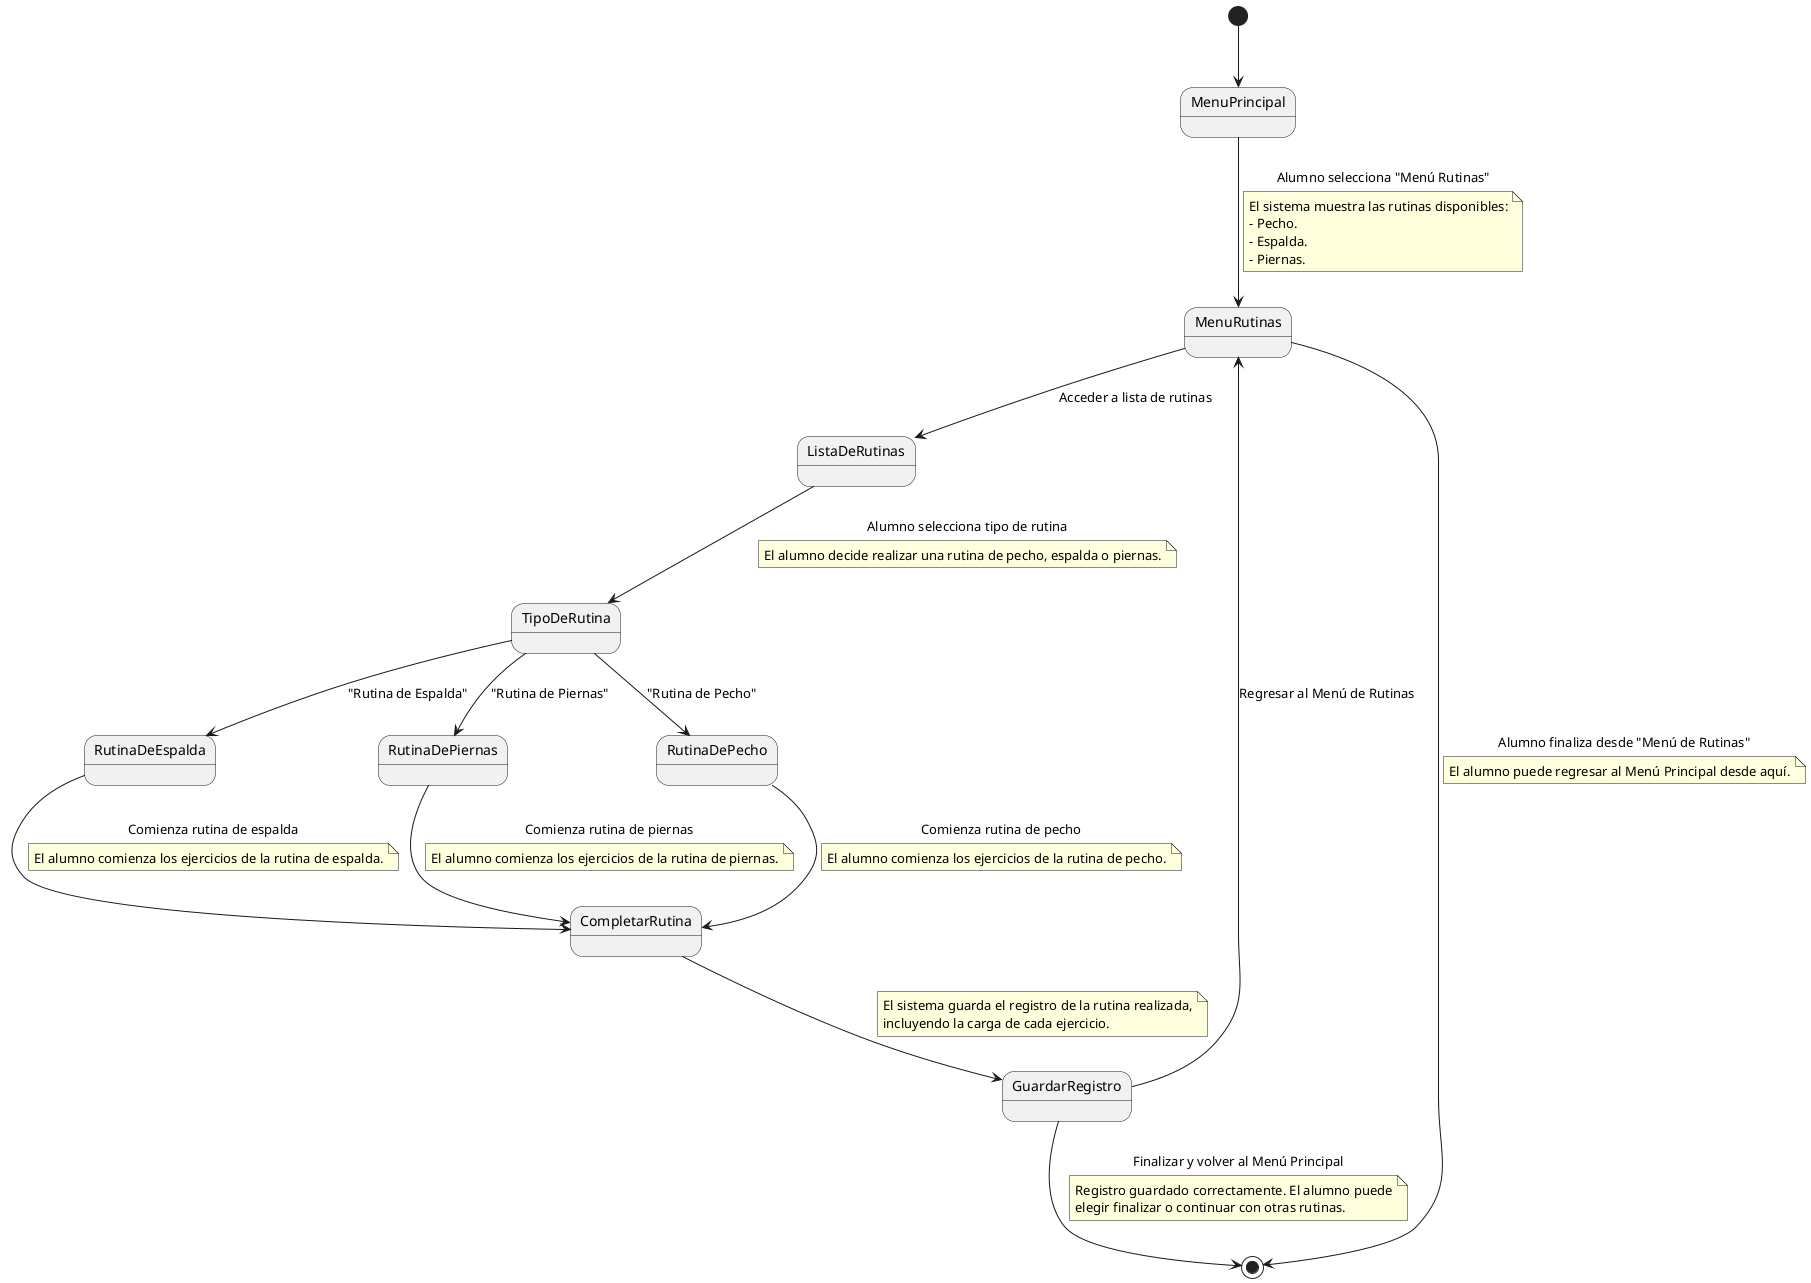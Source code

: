 @startuml

top to bottom direction

[*] --> MenuPrincipal

MenuPrincipal --> MenuRutinas : Alumno selecciona "Menú Rutinas"
note on link
    El sistema muestra las rutinas disponibles:
    - Pecho.
    - Espalda.
    - Piernas.
end note

MenuRutinas --> ListaDeRutinas : Acceder a lista de rutinas
MenuRutinas --> [*] : Alumno finaliza desde "Menú de Rutinas"
note on link
    El alumno puede regresar al Menú Principal desde aquí.
end note

ListaDeRutinas --> TipoDeRutina : Alumno selecciona tipo de rutina
note on link
    El alumno decide realizar una rutina de pecho, espalda o piernas.
end note

state TipoDeRutina <<choice>>
TipoDeRutina --> RutinaDePecho : "Rutina de Pecho"
TipoDeRutina --> RutinaDeEspalda : "Rutina de Espalda"
TipoDeRutina --> RutinaDePiernas : "Rutina de Piernas"

RutinaDePecho --> CompletarRutina : Comienza rutina de pecho
note on link
    El alumno comienza los ejercicios de la rutina de pecho.
end note
RutinaDeEspalda --> CompletarRutina : Comienza rutina de espalda
note on link
    El alumno comienza los ejercicios de la rutina de espalda.
end note
RutinaDePiernas --> CompletarRutina : Comienza rutina de piernas
note on link
    El alumno comienza los ejercicios de la rutina de piernas.
end note

CompletarRutina --> GuardarRegistro
note on link
    El sistema guarda el registro de la rutina realizada,
    incluyendo la carga de cada ejercicio.
end note

GuardarRegistro --> MenuRutinas : Regresar al Menú de Rutinas
GuardarRegistro --> [*] : Finalizar y volver al Menú Principal
note on link
    Registro guardado correctamente. El alumno puede
    elegir finalizar o continuar con otras rutinas.
end note

@enduml
